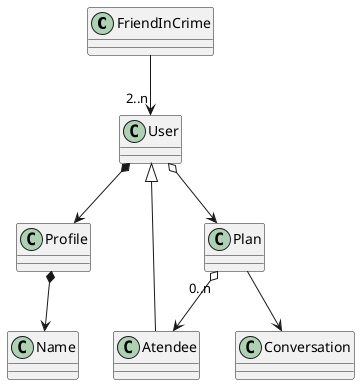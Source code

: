 @startuml DomainModel

class FriendInCrime
class User
class Profile
class Plan
class Atendee
class Name
class Conversation

FriendInCrime --> "2..n" User
User *--> Profile
User o--> Plan

Profile *--> Name

Plan --> Conversation
Plan "0..n" o-down-> Atendee

Atendee -up-|> User

@enduml

@startuml Domain Classes


class User {
  - id: Identifier
  - profile: Profile
  - ownedPlans: Plan[]
  + addPlan(plan: Plan): void
  + joinPlan(plan: Plan): void
}

class Profile {
  + name: string
  + image: Image
}

class Image {
  + source(): string
}

class Plan {
  - owner: User
  - attendees: User[]
  - feed: Feed
  + addAttendee(user: User): void
  + removeAttendee(user: User): void
  + postMessage(message: string, user: User): void
  + getAttendeesProfiles(): Profile[]
}

class Feed {
  - messages: Message[]
  + post(message: string): void
  + getMessages(): string[]
}

class Message {
  - from: User
  + content: string 
}


User *--> Profile
Profile --> Image
User o--> Plan
note on link
as owner
end note
User ..> Plan
note on link
joins
post on a wall
end note
Plan o--> User
note on link
as attendees
end note
Plan *--> Feed
Feed o--> Message
@enduml



